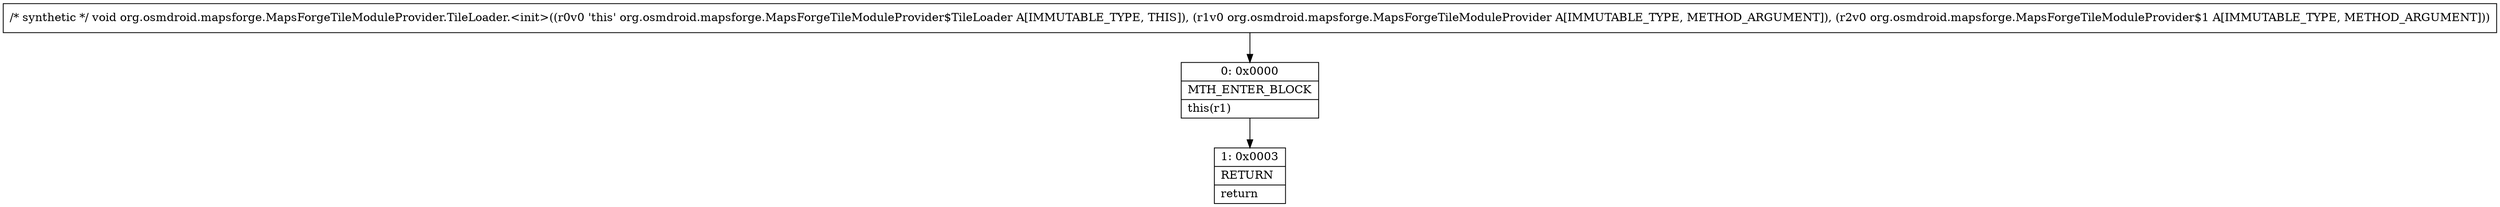 digraph "CFG fororg.osmdroid.mapsforge.MapsForgeTileModuleProvider.TileLoader.\<init\>(Lorg\/osmdroid\/mapsforge\/MapsForgeTileModuleProvider;Lorg\/osmdroid\/mapsforge\/MapsForgeTileModuleProvider$1;)V" {
Node_0 [shape=record,label="{0\:\ 0x0000|MTH_ENTER_BLOCK\l|this(r1)\l}"];
Node_1 [shape=record,label="{1\:\ 0x0003|RETURN\l|return\l}"];
MethodNode[shape=record,label="{\/* synthetic *\/ void org.osmdroid.mapsforge.MapsForgeTileModuleProvider.TileLoader.\<init\>((r0v0 'this' org.osmdroid.mapsforge.MapsForgeTileModuleProvider$TileLoader A[IMMUTABLE_TYPE, THIS]), (r1v0 org.osmdroid.mapsforge.MapsForgeTileModuleProvider A[IMMUTABLE_TYPE, METHOD_ARGUMENT]), (r2v0 org.osmdroid.mapsforge.MapsForgeTileModuleProvider$1 A[IMMUTABLE_TYPE, METHOD_ARGUMENT])) }"];
MethodNode -> Node_0;
Node_0 -> Node_1;
}

